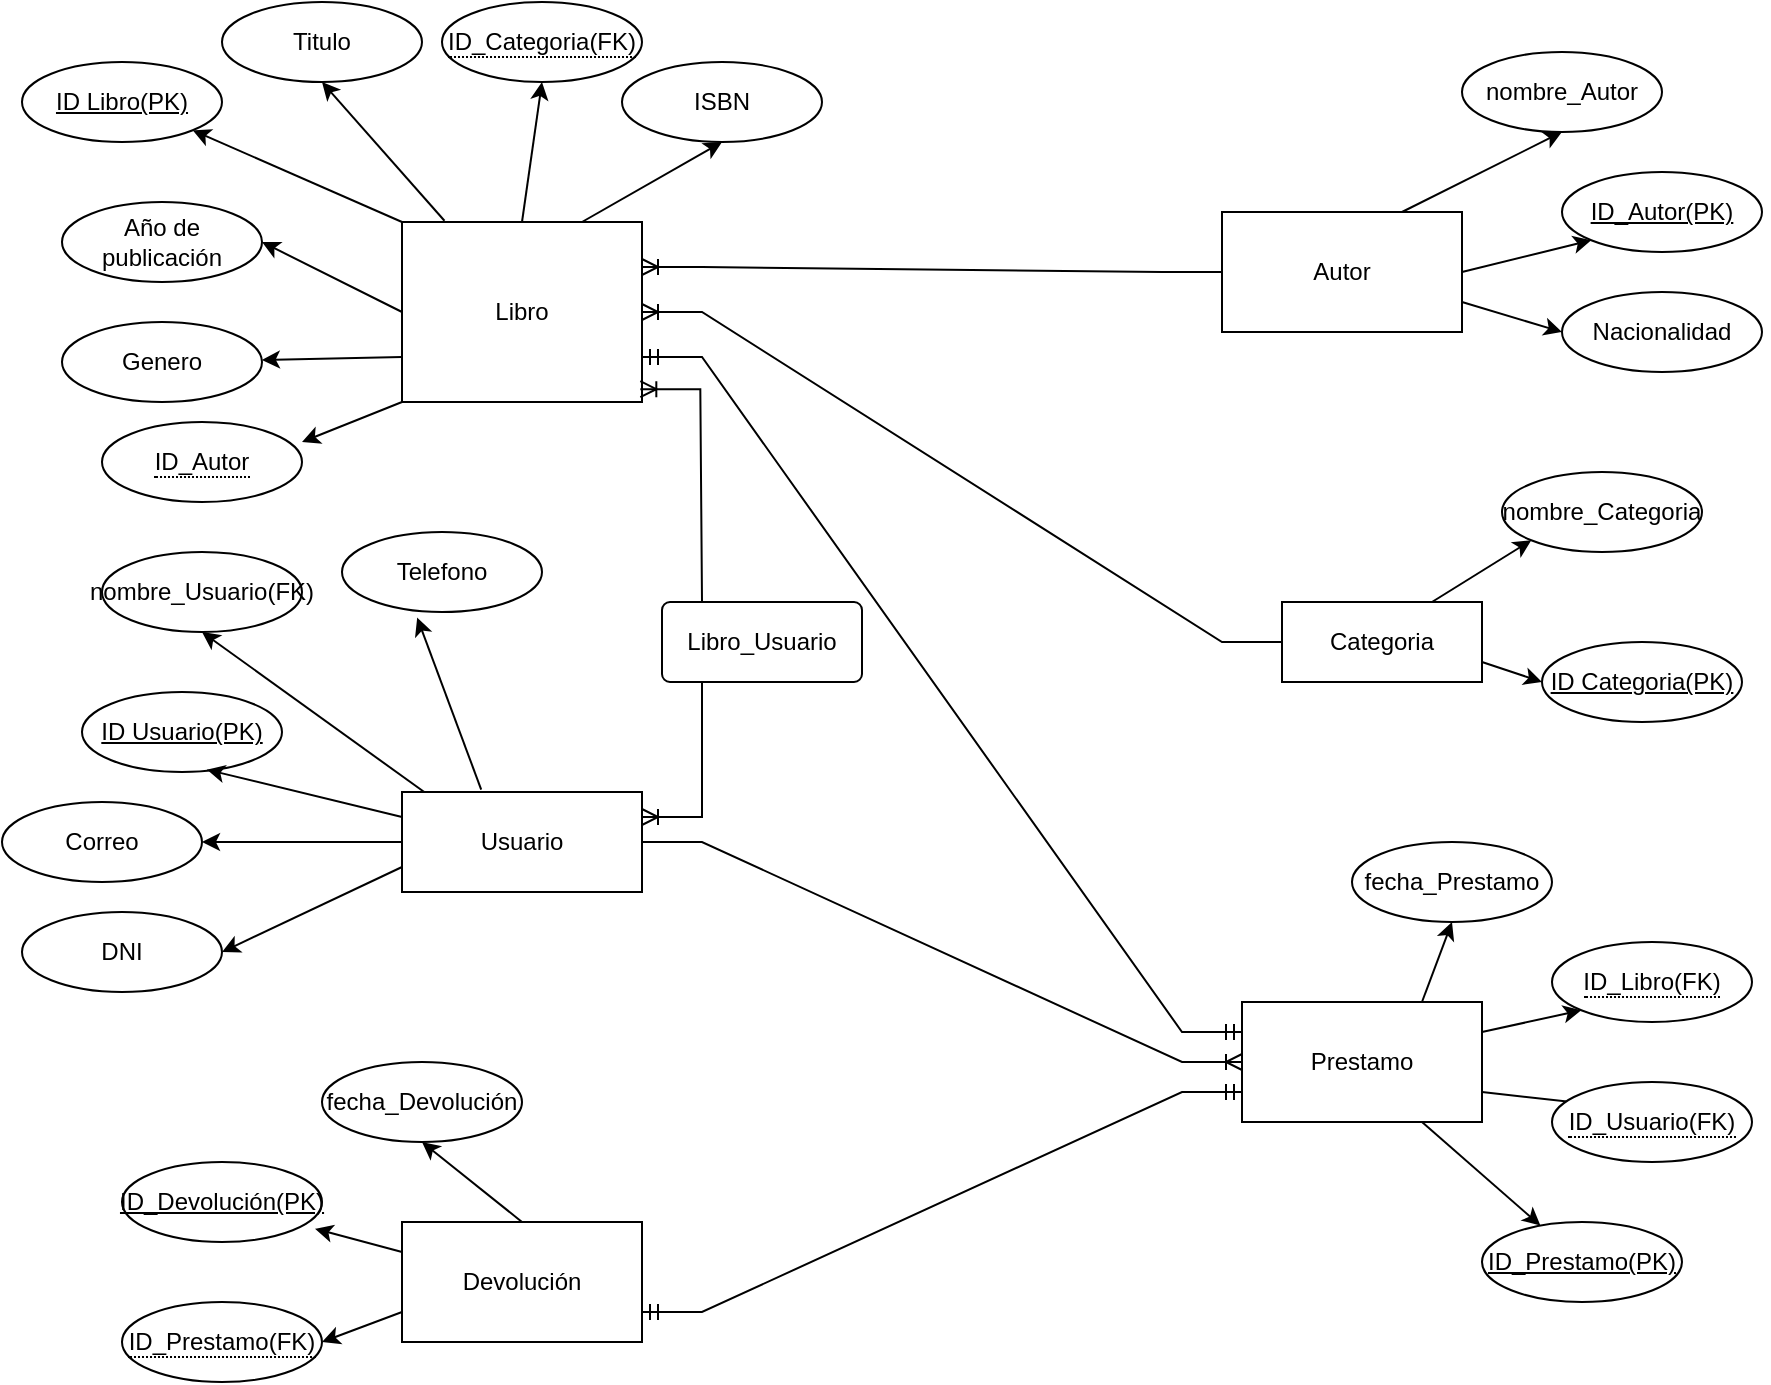 <mxfile version="22.0.8" type="github">
  <diagram name="Página-1" id="BgM8hemlGuChHhuPVpw4">
    <mxGraphModel dx="2186" dy="759" grid="1" gridSize="10" guides="1" tooltips="1" connect="1" arrows="1" fold="1" page="1" pageScale="1" pageWidth="850" pageHeight="1100" math="0" shadow="0">
      <root>
        <mxCell id="0" />
        <mxCell id="1" parent="0" />
        <mxCell id="_uti6tNegYCA7zZV2rwK-13" style="edgeStyle=none;rounded=0;orthogonalLoop=1;jettySize=auto;html=1;exitX=0;exitY=0.75;exitDx=0;exitDy=0;" edge="1" parent="1" source="_uti6tNegYCA7zZV2rwK-1" target="_uti6tNegYCA7zZV2rwK-8">
          <mxGeometry relative="1" as="geometry" />
        </mxCell>
        <mxCell id="_uti6tNegYCA7zZV2rwK-14" style="rounded=0;orthogonalLoop=1;jettySize=auto;html=1;exitX=0.177;exitY=-0.007;exitDx=0;exitDy=0;entryX=0.5;entryY=1;entryDx=0;entryDy=0;exitPerimeter=0;" edge="1" parent="1" source="_uti6tNegYCA7zZV2rwK-1" target="_uti6tNegYCA7zZV2rwK-6">
          <mxGeometry relative="1" as="geometry" />
        </mxCell>
        <mxCell id="_uti6tNegYCA7zZV2rwK-15" style="edgeStyle=none;rounded=0;orthogonalLoop=1;jettySize=auto;html=1;exitX=0.75;exitY=0;exitDx=0;exitDy=0;entryX=0.5;entryY=1;entryDx=0;entryDy=0;" edge="1" parent="1" source="_uti6tNegYCA7zZV2rwK-1" target="_uti6tNegYCA7zZV2rwK-7">
          <mxGeometry relative="1" as="geometry" />
        </mxCell>
        <mxCell id="_uti6tNegYCA7zZV2rwK-16" style="edgeStyle=none;rounded=0;orthogonalLoop=1;jettySize=auto;html=1;exitX=0;exitY=0.5;exitDx=0;exitDy=0;entryX=1;entryY=0.5;entryDx=0;entryDy=0;" edge="1" parent="1" source="_uti6tNegYCA7zZV2rwK-1" target="_uti6tNegYCA7zZV2rwK-9">
          <mxGeometry relative="1" as="geometry" />
        </mxCell>
        <mxCell id="_uti6tNegYCA7zZV2rwK-19" style="edgeStyle=none;rounded=0;orthogonalLoop=1;jettySize=auto;html=1;exitX=0;exitY=0;exitDx=0;exitDy=0;entryX=1;entryY=1;entryDx=0;entryDy=0;" edge="1" parent="1" source="_uti6tNegYCA7zZV2rwK-1" target="_uti6tNegYCA7zZV2rwK-18">
          <mxGeometry relative="1" as="geometry" />
        </mxCell>
        <mxCell id="_uti6tNegYCA7zZV2rwK-66" style="edgeStyle=none;rounded=0;orthogonalLoop=1;jettySize=auto;html=1;exitX=0.5;exitY=0;exitDx=0;exitDy=0;entryX=0.5;entryY=1;entryDx=0;entryDy=0;" edge="1" parent="1" source="_uti6tNegYCA7zZV2rwK-1" target="_uti6tNegYCA7zZV2rwK-65">
          <mxGeometry relative="1" as="geometry" />
        </mxCell>
        <mxCell id="_uti6tNegYCA7zZV2rwK-1" value="Libro" style="rounded=0;whiteSpace=wrap;html=1;" vertex="1" parent="1">
          <mxGeometry x="170" y="140" width="120" height="90" as="geometry" />
        </mxCell>
        <mxCell id="_uti6tNegYCA7zZV2rwK-36" style="edgeStyle=none;rounded=0;orthogonalLoop=1;jettySize=auto;html=1;entryX=0.5;entryY=1;entryDx=0;entryDy=0;exitX=0.75;exitY=0;exitDx=0;exitDy=0;" edge="1" parent="1" source="_uti6tNegYCA7zZV2rwK-2" target="_uti6tNegYCA7zZV2rwK-35">
          <mxGeometry relative="1" as="geometry">
            <mxPoint x="655" y="125" as="sourcePoint" />
          </mxGeometry>
        </mxCell>
        <mxCell id="_uti6tNegYCA7zZV2rwK-38" style="edgeStyle=none;rounded=0;orthogonalLoop=1;jettySize=auto;html=1;exitX=1;exitY=0.5;exitDx=0;exitDy=0;entryX=0;entryY=1;entryDx=0;entryDy=0;" edge="1" parent="1" source="_uti6tNegYCA7zZV2rwK-2" target="_uti6tNegYCA7zZV2rwK-37">
          <mxGeometry relative="1" as="geometry" />
        </mxCell>
        <mxCell id="_uti6tNegYCA7zZV2rwK-40" style="edgeStyle=none;rounded=0;orthogonalLoop=1;jettySize=auto;html=1;exitX=1;exitY=0.75;exitDx=0;exitDy=0;entryX=0;entryY=0.5;entryDx=0;entryDy=0;" edge="1" parent="1" source="_uti6tNegYCA7zZV2rwK-2" target="_uti6tNegYCA7zZV2rwK-39">
          <mxGeometry relative="1" as="geometry" />
        </mxCell>
        <mxCell id="_uti6tNegYCA7zZV2rwK-2" value="Autor" style="rounded=0;whiteSpace=wrap;html=1;" vertex="1" parent="1">
          <mxGeometry x="580" y="135" width="120" height="60" as="geometry" />
        </mxCell>
        <mxCell id="_uti6tNegYCA7zZV2rwK-24" style="edgeStyle=none;rounded=0;orthogonalLoop=1;jettySize=auto;html=1;exitX=0.097;exitY=0.008;exitDx=0;exitDy=0;entryX=0.5;entryY=1;entryDx=0;entryDy=0;exitPerimeter=0;" edge="1" parent="1" source="_uti6tNegYCA7zZV2rwK-3" target="_uti6tNegYCA7zZV2rwK-23">
          <mxGeometry relative="1" as="geometry" />
        </mxCell>
        <mxCell id="_uti6tNegYCA7zZV2rwK-30" style="edgeStyle=none;rounded=0;orthogonalLoop=1;jettySize=auto;html=1;exitX=0;exitY=0.75;exitDx=0;exitDy=0;entryX=1;entryY=0.5;entryDx=0;entryDy=0;" edge="1" parent="1" source="_uti6tNegYCA7zZV2rwK-3" target="_uti6tNegYCA7zZV2rwK-28">
          <mxGeometry relative="1" as="geometry" />
        </mxCell>
        <mxCell id="_uti6tNegYCA7zZV2rwK-31" style="edgeStyle=none;rounded=0;orthogonalLoop=1;jettySize=auto;html=1;exitX=0;exitY=0.5;exitDx=0;exitDy=0;entryX=1;entryY=0.5;entryDx=0;entryDy=0;" edge="1" parent="1" source="_uti6tNegYCA7zZV2rwK-3" target="_uti6tNegYCA7zZV2rwK-27">
          <mxGeometry relative="1" as="geometry" />
        </mxCell>
        <mxCell id="_uti6tNegYCA7zZV2rwK-32" style="edgeStyle=none;rounded=0;orthogonalLoop=1;jettySize=auto;html=1;exitX=0.33;exitY=-0.024;exitDx=0;exitDy=0;entryX=0.376;entryY=1.07;entryDx=0;entryDy=0;exitPerimeter=0;entryPerimeter=0;" edge="1" parent="1" source="_uti6tNegYCA7zZV2rwK-3" target="_uti6tNegYCA7zZV2rwK-25">
          <mxGeometry relative="1" as="geometry" />
        </mxCell>
        <mxCell id="_uti6tNegYCA7zZV2rwK-3" value="Usuario" style="rounded=0;whiteSpace=wrap;html=1;" vertex="1" parent="1">
          <mxGeometry x="170" y="425" width="120" height="50" as="geometry" />
        </mxCell>
        <mxCell id="_uti6tNegYCA7zZV2rwK-46" style="edgeStyle=none;rounded=0;orthogonalLoop=1;jettySize=auto;html=1;exitX=0.75;exitY=1;exitDx=0;exitDy=0;" edge="1" parent="1" source="_uti6tNegYCA7zZV2rwK-4" target="_uti6tNegYCA7zZV2rwK-44">
          <mxGeometry relative="1" as="geometry" />
        </mxCell>
        <mxCell id="_uti6tNegYCA7zZV2rwK-57" style="edgeStyle=none;rounded=0;orthogonalLoop=1;jettySize=auto;html=1;exitX=0.75;exitY=0;exitDx=0;exitDy=0;entryX=0.5;entryY=1;entryDx=0;entryDy=0;" edge="1" parent="1" source="_uti6tNegYCA7zZV2rwK-4" target="_uti6tNegYCA7zZV2rwK-56">
          <mxGeometry relative="1" as="geometry" />
        </mxCell>
        <mxCell id="_uti6tNegYCA7zZV2rwK-4" value="Prestamo" style="rounded=0;whiteSpace=wrap;html=1;" vertex="1" parent="1">
          <mxGeometry x="590" y="530" width="120" height="60" as="geometry" />
        </mxCell>
        <mxCell id="_uti6tNegYCA7zZV2rwK-49" style="edgeStyle=none;rounded=0;orthogonalLoop=1;jettySize=auto;html=1;exitX=0.5;exitY=0;exitDx=0;exitDy=0;entryX=0.5;entryY=1;entryDx=0;entryDy=0;" edge="1" parent="1" source="_uti6tNegYCA7zZV2rwK-5" target="_uti6tNegYCA7zZV2rwK-47">
          <mxGeometry relative="1" as="geometry" />
        </mxCell>
        <mxCell id="_uti6tNegYCA7zZV2rwK-53" style="edgeStyle=none;rounded=0;orthogonalLoop=1;jettySize=auto;html=1;exitX=1;exitY=0.75;exitDx=0;exitDy=0;entryX=1;entryY=0.5;entryDx=0;entryDy=0;" edge="1" parent="1" source="_uti6tNegYCA7zZV2rwK-4" target="_uti6tNegYCA7zZV2rwK-51">
          <mxGeometry relative="1" as="geometry" />
        </mxCell>
        <mxCell id="_uti6tNegYCA7zZV2rwK-60" style="edgeStyle=none;rounded=0;orthogonalLoop=1;jettySize=auto;html=1;exitX=0;exitY=0.75;exitDx=0;exitDy=0;entryX=1;entryY=0.5;entryDx=0;entryDy=0;" edge="1" parent="1" source="_uti6tNegYCA7zZV2rwK-5" target="_uti6tNegYCA7zZV2rwK-59">
          <mxGeometry relative="1" as="geometry" />
        </mxCell>
        <mxCell id="_uti6tNegYCA7zZV2rwK-5" value="Devolución" style="rounded=0;whiteSpace=wrap;html=1;" vertex="1" parent="1">
          <mxGeometry x="170" y="640" width="120" height="60" as="geometry" />
        </mxCell>
        <mxCell id="_uti6tNegYCA7zZV2rwK-6" value="Titulo" style="ellipse;whiteSpace=wrap;html=1;align=center;" vertex="1" parent="1">
          <mxGeometry x="80" y="30" width="100" height="40" as="geometry" />
        </mxCell>
        <mxCell id="_uti6tNegYCA7zZV2rwK-7" value="ISBN" style="ellipse;whiteSpace=wrap;html=1;align=center;" vertex="1" parent="1">
          <mxGeometry x="280" y="60" width="100" height="40" as="geometry" />
        </mxCell>
        <mxCell id="_uti6tNegYCA7zZV2rwK-8" value="Genero" style="ellipse;whiteSpace=wrap;html=1;align=center;" vertex="1" parent="1">
          <mxGeometry y="190" width="100" height="40" as="geometry" />
        </mxCell>
        <mxCell id="_uti6tNegYCA7zZV2rwK-9" value="Año de publicación" style="ellipse;whiteSpace=wrap;html=1;align=center;" vertex="1" parent="1">
          <mxGeometry y="130" width="100" height="40" as="geometry" />
        </mxCell>
        <mxCell id="_uti6tNegYCA7zZV2rwK-18" value="ID Libro(PK)" style="ellipse;whiteSpace=wrap;html=1;align=center;fontStyle=4;" vertex="1" parent="1">
          <mxGeometry x="-20" y="60" width="100" height="40" as="geometry" />
        </mxCell>
        <mxCell id="_uti6tNegYCA7zZV2rwK-20" value="ID Usuario(PK)" style="ellipse;whiteSpace=wrap;html=1;align=center;fontStyle=4;" vertex="1" parent="1">
          <mxGeometry x="10" y="375" width="100" height="40" as="geometry" />
        </mxCell>
        <mxCell id="_uti6tNegYCA7zZV2rwK-22" style="edgeStyle=none;rounded=0;orthogonalLoop=1;jettySize=auto;html=1;exitX=0;exitY=0.25;exitDx=0;exitDy=0;entryX=0.624;entryY=0.97;entryDx=0;entryDy=0;entryPerimeter=0;" edge="1" parent="1" source="_uti6tNegYCA7zZV2rwK-3" target="_uti6tNegYCA7zZV2rwK-20">
          <mxGeometry relative="1" as="geometry" />
        </mxCell>
        <mxCell id="_uti6tNegYCA7zZV2rwK-23" value="nombre_Usuario(FK)" style="ellipse;whiteSpace=wrap;html=1;align=center;" vertex="1" parent="1">
          <mxGeometry x="20" y="305" width="100" height="40" as="geometry" />
        </mxCell>
        <mxCell id="_uti6tNegYCA7zZV2rwK-25" value="Telefono" style="ellipse;whiteSpace=wrap;html=1;align=center;" vertex="1" parent="1">
          <mxGeometry x="140" y="295" width="100" height="40" as="geometry" />
        </mxCell>
        <mxCell id="_uti6tNegYCA7zZV2rwK-27" value="Correo" style="ellipse;whiteSpace=wrap;html=1;align=center;" vertex="1" parent="1">
          <mxGeometry x="-30" y="430" width="100" height="40" as="geometry" />
        </mxCell>
        <mxCell id="_uti6tNegYCA7zZV2rwK-28" value="DNI" style="ellipse;whiteSpace=wrap;html=1;align=center;" vertex="1" parent="1">
          <mxGeometry x="-20" y="485" width="100" height="40" as="geometry" />
        </mxCell>
        <mxCell id="_uti6tNegYCA7zZV2rwK-35" value="nombre_Autor" style="ellipse;whiteSpace=wrap;html=1;align=center;" vertex="1" parent="1">
          <mxGeometry x="700" y="55" width="100" height="40" as="geometry" />
        </mxCell>
        <mxCell id="_uti6tNegYCA7zZV2rwK-37" value="ID_Autor(PK)" style="ellipse;whiteSpace=wrap;html=1;align=center;fontStyle=4;" vertex="1" parent="1">
          <mxGeometry x="750" y="115" width="100" height="40" as="geometry" />
        </mxCell>
        <mxCell id="_uti6tNegYCA7zZV2rwK-39" value="Nacionalidad" style="ellipse;whiteSpace=wrap;html=1;align=center;" vertex="1" parent="1">
          <mxGeometry x="750" y="175" width="100" height="40" as="geometry" />
        </mxCell>
        <mxCell id="_uti6tNegYCA7zZV2rwK-41" value="ID_Devolución(PK)" style="ellipse;whiteSpace=wrap;html=1;align=center;fontStyle=4;" vertex="1" parent="1">
          <mxGeometry x="30" y="610" width="100" height="40" as="geometry" />
        </mxCell>
        <mxCell id="_uti6tNegYCA7zZV2rwK-44" value="ID_Prestamo(PK)" style="ellipse;whiteSpace=wrap;html=1;align=center;fontStyle=4;" vertex="1" parent="1">
          <mxGeometry x="710" y="640" width="100" height="40" as="geometry" />
        </mxCell>
        <mxCell id="_uti6tNegYCA7zZV2rwK-63" style="edgeStyle=none;rounded=0;orthogonalLoop=1;jettySize=auto;html=1;exitX=1;exitY=0.75;exitDx=0;exitDy=0;entryX=0;entryY=0.5;entryDx=0;entryDy=0;" edge="1" parent="1" source="_uti6tNegYCA7zZV2rwK-45" target="_uti6tNegYCA7zZV2rwK-62">
          <mxGeometry relative="1" as="geometry" />
        </mxCell>
        <mxCell id="_uti6tNegYCA7zZV2rwK-45" value="Categoria" style="whiteSpace=wrap;html=1;align=center;" vertex="1" parent="1">
          <mxGeometry x="610" y="330" width="100" height="40" as="geometry" />
        </mxCell>
        <mxCell id="_uti6tNegYCA7zZV2rwK-47" value="fecha_Devolución" style="ellipse;whiteSpace=wrap;html=1;align=center;" vertex="1" parent="1">
          <mxGeometry x="130" y="560" width="100" height="40" as="geometry" />
        </mxCell>
        <mxCell id="_uti6tNegYCA7zZV2rwK-50" value="&lt;span style=&quot;border-bottom: 1px dotted&quot;&gt;ID_Libro(FK)&lt;/span&gt;" style="ellipse;whiteSpace=wrap;html=1;align=center;" vertex="1" parent="1">
          <mxGeometry x="745" y="500" width="100" height="40" as="geometry" />
        </mxCell>
        <mxCell id="_uti6tNegYCA7zZV2rwK-51" value="&lt;span style=&quot;border-bottom: 1px dotted&quot;&gt;ID_Usuario(FK)&lt;/span&gt;" style="ellipse;whiteSpace=wrap;html=1;align=center;" vertex="1" parent="1">
          <mxGeometry x="745" y="570" width="100" height="40" as="geometry" />
        </mxCell>
        <mxCell id="_uti6tNegYCA7zZV2rwK-52" style="edgeStyle=none;rounded=0;orthogonalLoop=1;jettySize=auto;html=1;exitX=1;exitY=0.25;exitDx=0;exitDy=0;entryX=0;entryY=1;entryDx=0;entryDy=0;" edge="1" parent="1" source="_uti6tNegYCA7zZV2rwK-4" target="_uti6tNegYCA7zZV2rwK-50">
          <mxGeometry relative="1" as="geometry">
            <mxPoint x="755" y="540" as="targetPoint" />
          </mxGeometry>
        </mxCell>
        <mxCell id="_uti6tNegYCA7zZV2rwK-56" value="fecha_Prestamo" style="ellipse;whiteSpace=wrap;html=1;align=center;" vertex="1" parent="1">
          <mxGeometry x="645" y="450" width="100" height="40" as="geometry" />
        </mxCell>
        <mxCell id="_uti6tNegYCA7zZV2rwK-59" value="&lt;span style=&quot;border-bottom: 1px dotted&quot;&gt;ID_Prestamo(FK)&lt;/span&gt;" style="ellipse;whiteSpace=wrap;html=1;align=center;" vertex="1" parent="1">
          <mxGeometry x="30" y="680" width="100" height="40" as="geometry" />
        </mxCell>
        <mxCell id="_uti6tNegYCA7zZV2rwK-61" value="nombre_Categoria" style="ellipse;whiteSpace=wrap;html=1;align=center;" vertex="1" parent="1">
          <mxGeometry x="720" y="265" width="100" height="40" as="geometry" />
        </mxCell>
        <mxCell id="_uti6tNegYCA7zZV2rwK-62" value="ID Categoria(PK)" style="ellipse;whiteSpace=wrap;html=1;align=center;fontStyle=4;" vertex="1" parent="1">
          <mxGeometry x="740" y="350" width="100" height="40" as="geometry" />
        </mxCell>
        <mxCell id="_uti6tNegYCA7zZV2rwK-64" style="edgeStyle=none;rounded=0;orthogonalLoop=1;jettySize=auto;html=1;exitX=0.75;exitY=0;exitDx=0;exitDy=0;entryX=0;entryY=1;entryDx=0;entryDy=0;" edge="1" parent="1" source="_uti6tNegYCA7zZV2rwK-45" target="_uti6tNegYCA7zZV2rwK-61">
          <mxGeometry relative="1" as="geometry" />
        </mxCell>
        <mxCell id="_uti6tNegYCA7zZV2rwK-65" value="&lt;span style=&quot;border-bottom: 1px dotted&quot;&gt;ID_Categoria(FK)&lt;/span&gt;" style="ellipse;whiteSpace=wrap;html=1;align=center;" vertex="1" parent="1">
          <mxGeometry x="190" y="30" width="100" height="40" as="geometry" />
        </mxCell>
        <mxCell id="_uti6tNegYCA7zZV2rwK-68" value="" style="edgeStyle=entityRelationEdgeStyle;fontSize=12;html=1;endArrow=ERoneToMany;rounded=0;fontStyle=2;entryX=1;entryY=0.25;entryDx=0;entryDy=0;exitX=0;exitY=0.5;exitDx=0;exitDy=0;" edge="1" parent="1" source="_uti6tNegYCA7zZV2rwK-2" target="_uti6tNegYCA7zZV2rwK-1">
          <mxGeometry width="100" height="100" relative="1" as="geometry">
            <mxPoint x="390" y="160" as="sourcePoint" />
            <mxPoint x="510" y="160" as="targetPoint" />
          </mxGeometry>
        </mxCell>
        <mxCell id="_uti6tNegYCA7zZV2rwK-69" value="" style="edgeStyle=entityRelationEdgeStyle;fontSize=12;html=1;endArrow=ERoneToMany;rounded=0;entryX=1;entryY=0.5;entryDx=0;entryDy=0;exitX=0;exitY=0.5;exitDx=0;exitDy=0;" edge="1" parent="1" source="_uti6tNegYCA7zZV2rwK-45" target="_uti6tNegYCA7zZV2rwK-1">
          <mxGeometry width="100" height="100" relative="1" as="geometry">
            <mxPoint x="370" y="450" as="sourcePoint" />
            <mxPoint x="470" y="350" as="targetPoint" />
          </mxGeometry>
        </mxCell>
        <mxCell id="_uti6tNegYCA7zZV2rwK-70" value="" style="edgeStyle=entityRelationEdgeStyle;fontSize=12;html=1;endArrow=ERmandOne;startArrow=ERmandOne;rounded=0;entryX=0;entryY=0.25;entryDx=0;entryDy=0;exitX=1;exitY=0.75;exitDx=0;exitDy=0;" edge="1" parent="1" source="_uti6tNegYCA7zZV2rwK-1" target="_uti6tNegYCA7zZV2rwK-4">
          <mxGeometry width="100" height="100" relative="1" as="geometry">
            <mxPoint x="320" y="210" as="sourcePoint" />
            <mxPoint x="700" y="570" as="targetPoint" />
          </mxGeometry>
        </mxCell>
        <mxCell id="_uti6tNegYCA7zZV2rwK-74" value="" style="edgeStyle=entityRelationEdgeStyle;fontSize=12;html=1;endArrow=ERoneToMany;rounded=0;exitX=1;exitY=0.5;exitDx=0;exitDy=0;entryX=0;entryY=0.5;entryDx=0;entryDy=0;" edge="1" parent="1" source="_uti6tNegYCA7zZV2rwK-3" target="_uti6tNegYCA7zZV2rwK-4">
          <mxGeometry width="100" height="100" relative="1" as="geometry">
            <mxPoint x="370" y="450" as="sourcePoint" />
            <mxPoint x="470" y="350" as="targetPoint" />
          </mxGeometry>
        </mxCell>
        <mxCell id="_uti6tNegYCA7zZV2rwK-75" value="" style="edgeStyle=entityRelationEdgeStyle;fontSize=12;html=1;endArrow=ERmandOne;startArrow=ERmandOne;rounded=0;exitX=1;exitY=0.75;exitDx=0;exitDy=0;entryX=0;entryY=0.75;entryDx=0;entryDy=0;" edge="1" parent="1" source="_uti6tNegYCA7zZV2rwK-5" target="_uti6tNegYCA7zZV2rwK-4">
          <mxGeometry width="100" height="100" relative="1" as="geometry">
            <mxPoint x="370" y="450" as="sourcePoint" />
            <mxPoint x="470" y="350" as="targetPoint" />
          </mxGeometry>
        </mxCell>
        <mxCell id="_uti6tNegYCA7zZV2rwK-78" value="Libro_Usuario" style="rounded=1;arcSize=10;whiteSpace=wrap;html=1;align=center;" vertex="1" parent="1">
          <mxGeometry x="300" y="330" width="100" height="40" as="geometry" />
        </mxCell>
        <mxCell id="_uti6tNegYCA7zZV2rwK-80" value="" style="edgeStyle=entityRelationEdgeStyle;fontSize=12;html=1;endArrow=ERoneToMany;rounded=0;entryX=0.993;entryY=0.929;entryDx=0;entryDy=0;entryPerimeter=0;exitX=0.5;exitY=0;exitDx=0;exitDy=0;" edge="1" parent="1" source="_uti6tNegYCA7zZV2rwK-78" target="_uti6tNegYCA7zZV2rwK-1">
          <mxGeometry width="100" height="100" relative="1" as="geometry">
            <mxPoint x="370" y="450" as="sourcePoint" />
            <mxPoint x="470" y="350" as="targetPoint" />
          </mxGeometry>
        </mxCell>
        <mxCell id="_uti6tNegYCA7zZV2rwK-81" value="" style="edgeStyle=entityRelationEdgeStyle;fontSize=12;html=1;endArrow=ERoneToMany;rounded=0;entryX=1;entryY=0.25;entryDx=0;entryDy=0;exitX=0.5;exitY=1;exitDx=0;exitDy=0;" edge="1" parent="1" source="_uti6tNegYCA7zZV2rwK-78" target="_uti6tNegYCA7zZV2rwK-3">
          <mxGeometry width="100" height="100" relative="1" as="geometry">
            <mxPoint x="270" y="310" as="sourcePoint" />
            <mxPoint x="470" y="350" as="targetPoint" />
          </mxGeometry>
        </mxCell>
        <mxCell id="_uti6tNegYCA7zZV2rwK-83" style="edgeStyle=none;rounded=0;orthogonalLoop=1;jettySize=auto;html=1;exitX=0;exitY=0.25;exitDx=0;exitDy=0;entryX=0.965;entryY=0.835;entryDx=0;entryDy=0;entryPerimeter=0;" edge="1" parent="1" source="_uti6tNegYCA7zZV2rwK-5" target="_uti6tNegYCA7zZV2rwK-41">
          <mxGeometry relative="1" as="geometry" />
        </mxCell>
        <mxCell id="_uti6tNegYCA7zZV2rwK-85" value="&lt;span style=&quot;border-bottom: 1px dotted&quot;&gt;ID_Autor&lt;/span&gt;" style="ellipse;whiteSpace=wrap;html=1;align=center;" vertex="1" parent="1">
          <mxGeometry x="20" y="240" width="100" height="40" as="geometry" />
        </mxCell>
        <mxCell id="_uti6tNegYCA7zZV2rwK-86" style="edgeStyle=none;rounded=0;orthogonalLoop=1;jettySize=auto;html=1;exitX=0;exitY=1;exitDx=0;exitDy=0;entryX=1;entryY=0.25;entryDx=0;entryDy=0;entryPerimeter=0;" edge="1" parent="1" source="_uti6tNegYCA7zZV2rwK-1" target="_uti6tNegYCA7zZV2rwK-85">
          <mxGeometry relative="1" as="geometry" />
        </mxCell>
      </root>
    </mxGraphModel>
  </diagram>
</mxfile>
